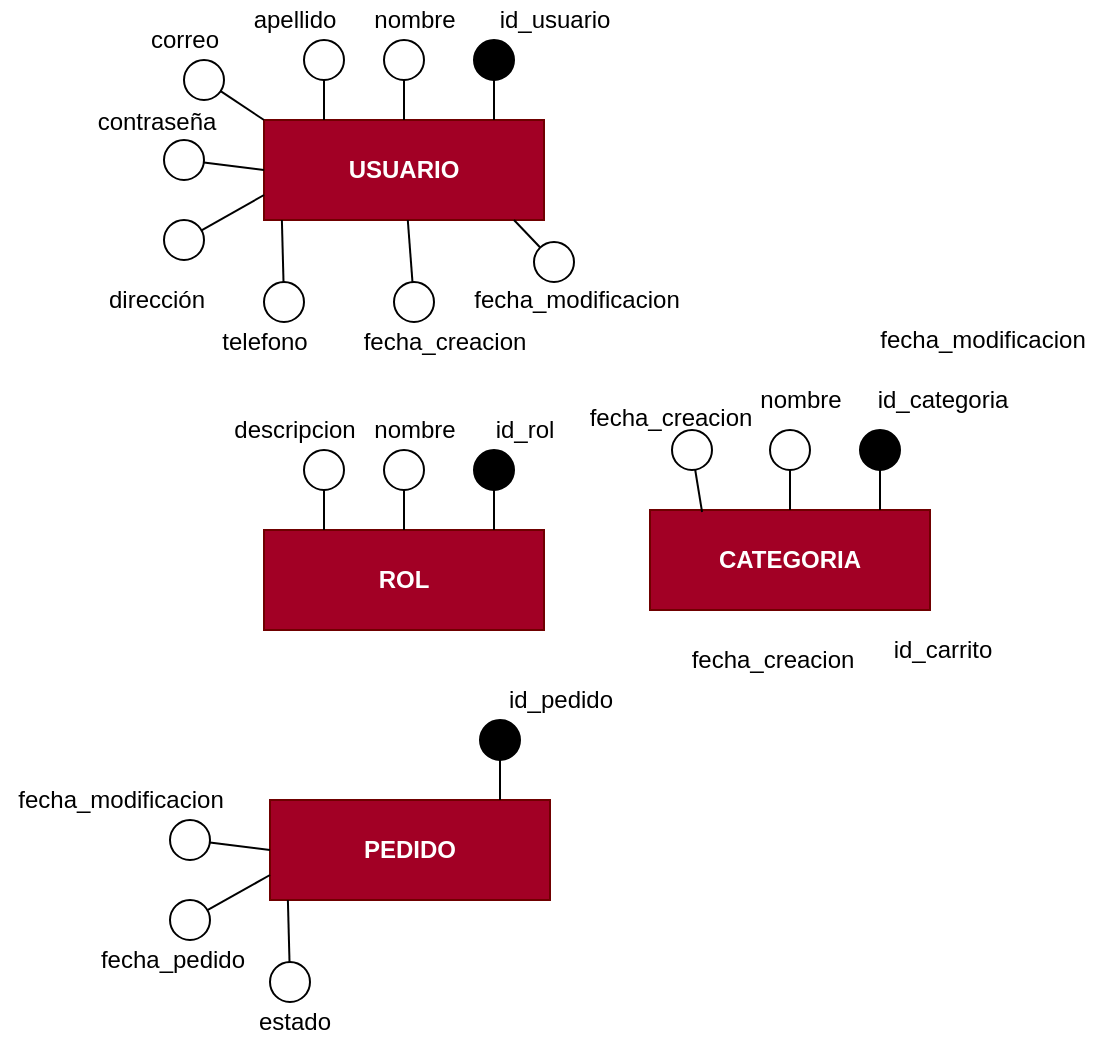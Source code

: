 <mxfile version="24.7.17" pages="2">
  <diagram id="wAy4vhd5XbK0gGwZ-0dk" name="Entidades">
    <mxGraphModel dx="1862" dy="532" grid="1" gridSize="10" guides="1" tooltips="1" connect="1" arrows="1" fold="1" page="1" pageScale="1" pageWidth="827" pageHeight="1169" math="0" shadow="0">
      <root>
        <mxCell id="0" />
        <mxCell id="1" parent="0" />
        <mxCell id="grWFi5fEnYfhVKXlS2z6-1" value="USUARIO" style="rounded=0;whiteSpace=wrap;html=1;fillColor=#a20025;strokeColor=#6F0000;fontColor=#ffffff;fontStyle=1" parent="1" vertex="1">
          <mxGeometry x="65" y="90" width="140" height="50" as="geometry" />
        </mxCell>
        <mxCell id="grWFi5fEnYfhVKXlS2z6-2" value="" style="ellipse;whiteSpace=wrap;html=1;fillColor=#000000;" parent="1" vertex="1">
          <mxGeometry x="170" y="50" width="20" height="20" as="geometry" />
        </mxCell>
        <mxCell id="grWFi5fEnYfhVKXlS2z6-3" value="" style="endArrow=none;html=1;" parent="1" target="grWFi5fEnYfhVKXlS2z6-2" edge="1">
          <mxGeometry width="50" height="50" relative="1" as="geometry">
            <mxPoint x="180" y="90" as="sourcePoint" />
            <mxPoint x="425" y="210" as="targetPoint" />
          </mxGeometry>
        </mxCell>
        <mxCell id="grWFi5fEnYfhVKXlS2z6-4" value="" style="ellipse;whiteSpace=wrap;html=1;fillColor=#FFFFFF;" parent="1" vertex="1">
          <mxGeometry x="125" y="50" width="20" height="20" as="geometry" />
        </mxCell>
        <mxCell id="grWFi5fEnYfhVKXlS2z6-5" value="" style="endArrow=none;html=1;" parent="1" target="grWFi5fEnYfhVKXlS2z6-4" edge="1">
          <mxGeometry width="50" height="50" relative="1" as="geometry">
            <mxPoint x="135" y="90" as="sourcePoint" />
            <mxPoint x="380" y="210" as="targetPoint" />
          </mxGeometry>
        </mxCell>
        <mxCell id="grWFi5fEnYfhVKXlS2z6-6" value="" style="ellipse;whiteSpace=wrap;html=1;fillColor=#FFFFFF;" parent="1" vertex="1">
          <mxGeometry x="85" y="50" width="20" height="20" as="geometry" />
        </mxCell>
        <mxCell id="grWFi5fEnYfhVKXlS2z6-7" value="" style="endArrow=none;html=1;" parent="1" target="grWFi5fEnYfhVKXlS2z6-6" edge="1">
          <mxGeometry width="50" height="50" relative="1" as="geometry">
            <mxPoint x="95" y="90" as="sourcePoint" />
            <mxPoint x="340" y="210" as="targetPoint" />
          </mxGeometry>
        </mxCell>
        <mxCell id="grWFi5fEnYfhVKXlS2z6-8" value="" style="ellipse;whiteSpace=wrap;html=1;fillColor=#FFFFFF;" parent="1" vertex="1">
          <mxGeometry x="25" y="60" width="20" height="20" as="geometry" />
        </mxCell>
        <mxCell id="grWFi5fEnYfhVKXlS2z6-9" value="" style="endArrow=none;html=1;exitX=0;exitY=0;exitDx=0;exitDy=0;" parent="1" source="grWFi5fEnYfhVKXlS2z6-1" target="grWFi5fEnYfhVKXlS2z6-8" edge="1">
          <mxGeometry width="50" height="50" relative="1" as="geometry">
            <mxPoint x="35" y="90" as="sourcePoint" />
            <mxPoint x="280" y="210" as="targetPoint" />
          </mxGeometry>
        </mxCell>
        <mxCell id="grWFi5fEnYfhVKXlS2z6-10" value="nombre" style="text;html=1;align=center;verticalAlign=middle;resizable=0;points=[];autosize=1;" parent="1" vertex="1">
          <mxGeometry x="110" y="30" width="60" height="20" as="geometry" />
        </mxCell>
        <mxCell id="grWFi5fEnYfhVKXlS2z6-11" value="id_usuario" style="text;html=1;align=center;verticalAlign=middle;resizable=0;points=[];autosize=1;" parent="1" vertex="1">
          <mxGeometry x="175" y="30" width="70" height="20" as="geometry" />
        </mxCell>
        <mxCell id="grWFi5fEnYfhVKXlS2z6-12" value="apellido" style="text;html=1;align=center;verticalAlign=middle;resizable=0;points=[];autosize=1;" parent="1" vertex="1">
          <mxGeometry x="50" y="30" width="60" height="20" as="geometry" />
        </mxCell>
        <mxCell id="grWFi5fEnYfhVKXlS2z6-13" value="correo" style="text;html=1;align=center;verticalAlign=middle;resizable=0;points=[];autosize=1;" parent="1" vertex="1">
          <mxGeometry y="40" width="50" height="20" as="geometry" />
        </mxCell>
        <mxCell id="grWFi5fEnYfhVKXlS2z6-14" value="" style="ellipse;whiteSpace=wrap;html=1;fillColor=#FFFFFF;" parent="1" vertex="1">
          <mxGeometry x="15" y="100" width="20" height="20" as="geometry" />
        </mxCell>
        <mxCell id="grWFi5fEnYfhVKXlS2z6-15" value="" style="endArrow=none;html=1;exitX=0;exitY=0.5;exitDx=0;exitDy=0;" parent="1" source="grWFi5fEnYfhVKXlS2z6-1" target="grWFi5fEnYfhVKXlS2z6-14" edge="1">
          <mxGeometry width="50" height="50" relative="1" as="geometry">
            <mxPoint x="65" y="100" as="sourcePoint" />
            <mxPoint x="280" y="290" as="targetPoint" />
          </mxGeometry>
        </mxCell>
        <mxCell id="grWFi5fEnYfhVKXlS2z6-16" value="" style="ellipse;whiteSpace=wrap;html=1;fillColor=#FFFFFF;" parent="1" vertex="1">
          <mxGeometry x="15" y="140" width="20" height="20" as="geometry" />
        </mxCell>
        <mxCell id="grWFi5fEnYfhVKXlS2z6-17" value="" style="endArrow=none;html=1;exitX=0;exitY=0.75;exitDx=0;exitDy=0;" parent="1" source="grWFi5fEnYfhVKXlS2z6-1" target="grWFi5fEnYfhVKXlS2z6-16" edge="1">
          <mxGeometry width="50" height="50" relative="1" as="geometry">
            <mxPoint x="85" y="140" as="sourcePoint" />
            <mxPoint x="330" y="320" as="targetPoint" />
          </mxGeometry>
        </mxCell>
        <mxCell id="grWFi5fEnYfhVKXlS2z6-18" value="contraseña" style="text;html=1;align=center;verticalAlign=middle;resizable=0;points=[];autosize=1;" parent="1" vertex="1">
          <mxGeometry x="-29" y="81" width="80" height="20" as="geometry" />
        </mxCell>
        <mxCell id="grWFi5fEnYfhVKXlS2z6-19" value="dirección" style="text;html=1;align=center;verticalAlign=middle;resizable=0;points=[];autosize=1;" parent="1" vertex="1">
          <mxGeometry x="-24" y="170" width="70" height="20" as="geometry" />
        </mxCell>
        <mxCell id="grWFi5fEnYfhVKXlS2z6-20" value="" style="ellipse;whiteSpace=wrap;html=1;fillColor=#FFFFFF;" parent="1" vertex="1">
          <mxGeometry x="65" y="171" width="20" height="20" as="geometry" />
        </mxCell>
        <mxCell id="grWFi5fEnYfhVKXlS2z6-21" value="" style="endArrow=none;html=1;exitX=0.421;exitY=0.98;exitDx=0;exitDy=0;exitPerimeter=0;" parent="1" target="grWFi5fEnYfhVKXlS2z6-20" edge="1">
          <mxGeometry width="50" height="50" relative="1" as="geometry">
            <mxPoint x="73.94" y="140" as="sourcePoint" />
            <mxPoint x="320" y="321" as="targetPoint" />
          </mxGeometry>
        </mxCell>
        <mxCell id="grWFi5fEnYfhVKXlS2z6-22" value="telefono" style="text;html=1;align=center;verticalAlign=middle;resizable=0;points=[];autosize=1;" parent="1" vertex="1">
          <mxGeometry x="35" y="191" width="60" height="20" as="geometry" />
        </mxCell>
        <mxCell id="grWFi5fEnYfhVKXlS2z6-29" value="" style="ellipse;whiteSpace=wrap;html=1;fillColor=#FFFFFF;" parent="1" vertex="1">
          <mxGeometry x="130" y="171" width="20" height="20" as="geometry" />
        </mxCell>
        <mxCell id="grWFi5fEnYfhVKXlS2z6-30" value="" style="endArrow=none;html=1;" parent="1" source="grWFi5fEnYfhVKXlS2z6-1" target="grWFi5fEnYfhVKXlS2z6-29" edge="1">
          <mxGeometry width="50" height="50" relative="1" as="geometry">
            <mxPoint x="140" y="141" as="sourcePoint" />
            <mxPoint x="370" y="332" as="targetPoint" />
          </mxGeometry>
        </mxCell>
        <mxCell id="grWFi5fEnYfhVKXlS2z6-31" value="" style="ellipse;whiteSpace=wrap;html=1;fillColor=#FFFFFF;" parent="1" vertex="1">
          <mxGeometry x="200" y="151" width="20" height="20" as="geometry" />
        </mxCell>
        <mxCell id="grWFi5fEnYfhVKXlS2z6-32" value="" style="endArrow=none;html=1;exitX=0.25;exitY=1;exitDx=0;exitDy=0;" parent="1" target="grWFi5fEnYfhVKXlS2z6-31" edge="1">
          <mxGeometry width="50" height="50" relative="1" as="geometry">
            <mxPoint x="190" y="140" as="sourcePoint" />
            <mxPoint x="420" y="331" as="targetPoint" />
          </mxGeometry>
        </mxCell>
        <mxCell id="grWFi5fEnYfhVKXlS2z6-33" value="fecha_creacion" style="text;html=1;align=center;verticalAlign=middle;resizable=0;points=[];autosize=1;" parent="1" vertex="1">
          <mxGeometry x="105" y="191" width="100" height="20" as="geometry" />
        </mxCell>
        <mxCell id="grWFi5fEnYfhVKXlS2z6-34" value="fecha_modificacion" style="text;html=1;align=center;verticalAlign=middle;resizable=0;points=[];autosize=1;" parent="1" vertex="1">
          <mxGeometry x="161" y="170" width="120" height="20" as="geometry" />
        </mxCell>
        <mxCell id="grWFi5fEnYfhVKXlS2z6-56" value="fecha_modificacion" style="text;html=1;align=center;verticalAlign=middle;resizable=0;points=[];autosize=1;" parent="1" vertex="1">
          <mxGeometry x="364" y="190" width="120" height="20" as="geometry" />
        </mxCell>
        <mxCell id="VEZ3CeDTypVAN3sfgGV9-2" value="ROL" style="rounded=0;whiteSpace=wrap;html=1;fillColor=#a20025;strokeColor=#6F0000;fontColor=#ffffff;fontStyle=1" parent="1" vertex="1">
          <mxGeometry x="65" y="295" width="140" height="50" as="geometry" />
        </mxCell>
        <mxCell id="VEZ3CeDTypVAN3sfgGV9-3" value="" style="ellipse;whiteSpace=wrap;html=1;fillColor=#000000;" parent="1" vertex="1">
          <mxGeometry x="170" y="255" width="20" height="20" as="geometry" />
        </mxCell>
        <mxCell id="VEZ3CeDTypVAN3sfgGV9-4" value="" style="endArrow=none;html=1;" parent="1" target="VEZ3CeDTypVAN3sfgGV9-3" edge="1">
          <mxGeometry width="50" height="50" relative="1" as="geometry">
            <mxPoint x="180" y="295" as="sourcePoint" />
            <mxPoint x="425" y="415" as="targetPoint" />
          </mxGeometry>
        </mxCell>
        <mxCell id="VEZ3CeDTypVAN3sfgGV9-5" value="" style="ellipse;whiteSpace=wrap;html=1;fillColor=#FFFFFF;" parent="1" vertex="1">
          <mxGeometry x="125" y="255" width="20" height="20" as="geometry" />
        </mxCell>
        <mxCell id="VEZ3CeDTypVAN3sfgGV9-6" value="" style="endArrow=none;html=1;" parent="1" target="VEZ3CeDTypVAN3sfgGV9-5" edge="1">
          <mxGeometry width="50" height="50" relative="1" as="geometry">
            <mxPoint x="135" y="295" as="sourcePoint" />
            <mxPoint x="380" y="415" as="targetPoint" />
          </mxGeometry>
        </mxCell>
        <mxCell id="VEZ3CeDTypVAN3sfgGV9-7" value="" style="ellipse;whiteSpace=wrap;html=1;fillColor=#FFFFFF;" parent="1" vertex="1">
          <mxGeometry x="85" y="255" width="20" height="20" as="geometry" />
        </mxCell>
        <mxCell id="VEZ3CeDTypVAN3sfgGV9-8" value="" style="endArrow=none;html=1;" parent="1" target="VEZ3CeDTypVAN3sfgGV9-7" edge="1">
          <mxGeometry width="50" height="50" relative="1" as="geometry">
            <mxPoint x="95" y="295" as="sourcePoint" />
            <mxPoint x="340" y="415" as="targetPoint" />
          </mxGeometry>
        </mxCell>
        <mxCell id="VEZ3CeDTypVAN3sfgGV9-11" value="nombre" style="text;html=1;align=center;verticalAlign=middle;resizable=0;points=[];autosize=1;" parent="1" vertex="1">
          <mxGeometry x="110" y="235" width="60" height="20" as="geometry" />
        </mxCell>
        <mxCell id="VEZ3CeDTypVAN3sfgGV9-12" value="id_rol" style="text;html=1;align=center;verticalAlign=middle;resizable=0;points=[];autosize=1;" parent="1" vertex="1">
          <mxGeometry x="170" y="235" width="50" height="20" as="geometry" />
        </mxCell>
        <mxCell id="VEZ3CeDTypVAN3sfgGV9-13" value="descripcion" style="text;html=1;align=center;verticalAlign=middle;resizable=0;points=[];autosize=1;" parent="1" vertex="1">
          <mxGeometry x="40" y="235" width="80" height="20" as="geometry" />
        </mxCell>
        <mxCell id="6MHuE7Aki8oT2BPWVEkP-1" value="CATEGORIA" style="rounded=0;whiteSpace=wrap;html=1;fillColor=#a20025;strokeColor=#6F0000;fontColor=#ffffff;fontStyle=1" parent="1" vertex="1">
          <mxGeometry x="258" y="285" width="140" height="50" as="geometry" />
        </mxCell>
        <mxCell id="6MHuE7Aki8oT2BPWVEkP-2" value="" style="ellipse;whiteSpace=wrap;html=1;fillColor=#000000;" parent="1" vertex="1">
          <mxGeometry x="363" y="245" width="20" height="20" as="geometry" />
        </mxCell>
        <mxCell id="6MHuE7Aki8oT2BPWVEkP-3" value="" style="endArrow=none;html=1;" parent="1" target="6MHuE7Aki8oT2BPWVEkP-2" edge="1">
          <mxGeometry width="50" height="50" relative="1" as="geometry">
            <mxPoint x="373" y="285" as="sourcePoint" />
            <mxPoint x="618" y="405" as="targetPoint" />
          </mxGeometry>
        </mxCell>
        <mxCell id="6MHuE7Aki8oT2BPWVEkP-4" value="" style="ellipse;whiteSpace=wrap;html=1;fillColor=#FFFFFF;" parent="1" vertex="1">
          <mxGeometry x="318" y="245" width="20" height="20" as="geometry" />
        </mxCell>
        <mxCell id="6MHuE7Aki8oT2BPWVEkP-5" value="" style="endArrow=none;html=1;" parent="1" target="6MHuE7Aki8oT2BPWVEkP-4" edge="1">
          <mxGeometry width="50" height="50" relative="1" as="geometry">
            <mxPoint x="328" y="285" as="sourcePoint" />
            <mxPoint x="573" y="405" as="targetPoint" />
          </mxGeometry>
        </mxCell>
        <mxCell id="6MHuE7Aki8oT2BPWVEkP-8" value="nombre" style="text;html=1;align=center;verticalAlign=middle;resizable=0;points=[];autosize=1;" parent="1" vertex="1">
          <mxGeometry x="303" y="220" width="60" height="20" as="geometry" />
        </mxCell>
        <mxCell id="6MHuE7Aki8oT2BPWVEkP-9" value="id_categoria" style="text;html=1;align=center;verticalAlign=middle;resizable=0;points=[];autosize=1;" parent="1" vertex="1">
          <mxGeometry x="364" y="220" width="80" height="20" as="geometry" />
        </mxCell>
        <mxCell id="bo6oeLUeWREoOMR-rEIQ-1" value="PEDIDO" style="rounded=0;whiteSpace=wrap;html=1;fillColor=#a20025;strokeColor=#6F0000;fontColor=#ffffff;fontStyle=1" parent="1" vertex="1">
          <mxGeometry x="68" y="430" width="140" height="50" as="geometry" />
        </mxCell>
        <mxCell id="bo6oeLUeWREoOMR-rEIQ-2" value="" style="ellipse;whiteSpace=wrap;html=1;fillColor=#000000;" parent="1" vertex="1">
          <mxGeometry x="173" y="390" width="20" height="20" as="geometry" />
        </mxCell>
        <mxCell id="bo6oeLUeWREoOMR-rEIQ-3" value="" style="endArrow=none;html=1;" parent="1" target="bo6oeLUeWREoOMR-rEIQ-2" edge="1">
          <mxGeometry width="50" height="50" relative="1" as="geometry">
            <mxPoint x="183" y="430" as="sourcePoint" />
            <mxPoint x="428" y="550" as="targetPoint" />
          </mxGeometry>
        </mxCell>
        <mxCell id="bo6oeLUeWREoOMR-rEIQ-11" value="id_pedido" style="text;html=1;align=center;verticalAlign=middle;resizable=0;points=[];autosize=1;" parent="1" vertex="1">
          <mxGeometry x="178" y="370" width="70" height="20" as="geometry" />
        </mxCell>
        <mxCell id="bo6oeLUeWREoOMR-rEIQ-14" value="" style="ellipse;whiteSpace=wrap;html=1;fillColor=#FFFFFF;" parent="1" vertex="1">
          <mxGeometry x="18" y="440" width="20" height="20" as="geometry" />
        </mxCell>
        <mxCell id="bo6oeLUeWREoOMR-rEIQ-15" value="" style="endArrow=none;html=1;exitX=0;exitY=0.5;exitDx=0;exitDy=0;" parent="1" source="bo6oeLUeWREoOMR-rEIQ-1" target="bo6oeLUeWREoOMR-rEIQ-14" edge="1">
          <mxGeometry width="50" height="50" relative="1" as="geometry">
            <mxPoint x="68" y="440" as="sourcePoint" />
            <mxPoint x="283" y="630" as="targetPoint" />
          </mxGeometry>
        </mxCell>
        <mxCell id="bo6oeLUeWREoOMR-rEIQ-16" value="" style="ellipse;whiteSpace=wrap;html=1;fillColor=#FFFFFF;" parent="1" vertex="1">
          <mxGeometry x="18" y="480" width="20" height="20" as="geometry" />
        </mxCell>
        <mxCell id="bo6oeLUeWREoOMR-rEIQ-17" value="" style="endArrow=none;html=1;exitX=0;exitY=0.75;exitDx=0;exitDy=0;" parent="1" source="bo6oeLUeWREoOMR-rEIQ-1" target="bo6oeLUeWREoOMR-rEIQ-16" edge="1">
          <mxGeometry width="50" height="50" relative="1" as="geometry">
            <mxPoint x="88" y="480" as="sourcePoint" />
            <mxPoint x="333" y="660" as="targetPoint" />
          </mxGeometry>
        </mxCell>
        <mxCell id="bo6oeLUeWREoOMR-rEIQ-18" value="fecha_modificacion" style="text;html=1;align=center;verticalAlign=middle;resizable=0;points=[];autosize=1;" parent="1" vertex="1">
          <mxGeometry x="-67" y="420" width="120" height="20" as="geometry" />
        </mxCell>
        <mxCell id="bo6oeLUeWREoOMR-rEIQ-19" value="fecha_pedido" style="text;html=1;align=center;verticalAlign=middle;resizable=0;points=[];autosize=1;" parent="1" vertex="1">
          <mxGeometry x="-26" y="500" width="90" height="20" as="geometry" />
        </mxCell>
        <mxCell id="bo6oeLUeWREoOMR-rEIQ-20" value="" style="ellipse;whiteSpace=wrap;html=1;fillColor=#FFFFFF;" parent="1" vertex="1">
          <mxGeometry x="68" y="511" width="20" height="20" as="geometry" />
        </mxCell>
        <mxCell id="bo6oeLUeWREoOMR-rEIQ-21" value="" style="endArrow=none;html=1;exitX=0.421;exitY=0.98;exitDx=0;exitDy=0;exitPerimeter=0;" parent="1" target="bo6oeLUeWREoOMR-rEIQ-20" edge="1">
          <mxGeometry width="50" height="50" relative="1" as="geometry">
            <mxPoint x="76.94" y="480" as="sourcePoint" />
            <mxPoint x="323" y="661" as="targetPoint" />
          </mxGeometry>
        </mxCell>
        <mxCell id="bo6oeLUeWREoOMR-rEIQ-22" value="estado" style="text;html=1;align=center;verticalAlign=middle;resizable=0;points=[];autosize=1;" parent="1" vertex="1">
          <mxGeometry x="55" y="531" width="50" height="20" as="geometry" />
        </mxCell>
        <mxCell id="T3vL6f9uhzSgvhDSYpIT-6" value="fecha_creacion" style="text;html=1;align=center;verticalAlign=middle;resizable=0;points=[];autosize=1;" parent="1" vertex="1">
          <mxGeometry x="269" y="350" width="100" height="20" as="geometry" />
        </mxCell>
        <mxCell id="T3vL6f9uhzSgvhDSYpIT-7" value="id_carrito" style="text;html=1;align=center;verticalAlign=middle;resizable=0;points=[];autosize=1;" parent="1" vertex="1">
          <mxGeometry x="369" y="345" width="70" height="20" as="geometry" />
        </mxCell>
        <mxCell id="zt8ALn9wqM6WxY6WZwOs-7" value="" style="ellipse;whiteSpace=wrap;html=1;fillColor=#FFFFFF;" parent="1" vertex="1">
          <mxGeometry x="269" y="245" width="20" height="20" as="geometry" />
        </mxCell>
        <mxCell id="zt8ALn9wqM6WxY6WZwOs-8" value="" style="endArrow=none;html=1;exitX=0.186;exitY=0.02;exitDx=0;exitDy=0;exitPerimeter=0;" parent="1" source="6MHuE7Aki8oT2BPWVEkP-1" target="zt8ALn9wqM6WxY6WZwOs-7" edge="1">
          <mxGeometry width="50" height="50" relative="1" as="geometry">
            <mxPoint x="277" y="294" as="sourcePoint" />
            <mxPoint x="522" y="414" as="targetPoint" />
          </mxGeometry>
        </mxCell>
        <mxCell id="zt8ALn9wqM6WxY6WZwOs-9" value="fecha_creacion" style="text;html=1;align=center;verticalAlign=middle;resizable=0;points=[];autosize=1;" parent="1" vertex="1">
          <mxGeometry x="218" y="229" width="100" height="20" as="geometry" />
        </mxCell>
      </root>
    </mxGraphModel>
  </diagram>
  <diagram id="VW_XBs6m2YfaLqQFxUcZ" name="MER">
    <mxGraphModel dx="1707" dy="1621" grid="1" gridSize="10" guides="1" tooltips="1" connect="1" arrows="1" fold="1" page="1" pageScale="1" pageWidth="827" pageHeight="1169" math="0" shadow="0">
      <root>
        <mxCell id="Z3spTxhH57qIlpv7ylv0-0" />
        <mxCell id="Z3spTxhH57qIlpv7ylv0-1" parent="Z3spTxhH57qIlpv7ylv0-0" />
        <mxCell id="l-ne9ccshcU57YY2pR9I-0" value="PERSONA" style="rounded=0;whiteSpace=wrap;html=1;fontStyle=1;fillColor=#a20025;strokeColor=#6F0000;fontColor=#ffffff;" parent="Z3spTxhH57qIlpv7ylv0-1" vertex="1">
          <mxGeometry x="-31.87" y="86.5" width="105" height="50" as="geometry" />
        </mxCell>
        <mxCell id="l-ne9ccshcU57YY2pR9I-80" style="edgeStyle=orthogonalEdgeStyle;rounded=0;orthogonalLoop=1;jettySize=auto;html=1;endArrow=none;endFill=0;" parent="Z3spTxhH57qIlpv7ylv0-1" source="l-ne9ccshcU57YY2pR9I-50" target="l-ne9ccshcU57YY2pR9I-79" edge="1">
          <mxGeometry relative="1" as="geometry">
            <Array as="points">
              <mxPoint x="60" y="209" />
              <mxPoint x="60" y="209" />
            </Array>
          </mxGeometry>
        </mxCell>
        <mxCell id="MzJG05x5XLoFThyvNWXc-15" style="edgeStyle=orthogonalEdgeStyle;rounded=0;orthogonalLoop=1;jettySize=auto;html=1;endArrow=none;endFill=0;" parent="Z3spTxhH57qIlpv7ylv0-1" source="l-ne9ccshcU57YY2pR9I-50" target="MzJG05x5XLoFThyvNWXc-13" edge="1">
          <mxGeometry relative="1" as="geometry">
            <Array as="points">
              <mxPoint x="70" y="329" />
            </Array>
          </mxGeometry>
        </mxCell>
        <mxCell id="l-ne9ccshcU57YY2pR9I-50" value="PRODUCTO" style="rounded=0;whiteSpace=wrap;html=1;fontStyle=1;fillColor=#a20025;strokeColor=#6F0000;fontColor=#ffffff;" parent="Z3spTxhH57qIlpv7ylv0-1" vertex="1">
          <mxGeometry x="54.99" y="185.5" width="110" height="50" as="geometry" />
        </mxCell>
        <mxCell id="l-ne9ccshcU57YY2pR9I-81" style="edgeStyle=orthogonalEdgeStyle;rounded=0;orthogonalLoop=1;jettySize=auto;html=1;endArrow=none;endFill=0;" parent="Z3spTxhH57qIlpv7ylv0-1" source="l-ne9ccshcU57YY2pR9I-65" target="l-ne9ccshcU57YY2pR9I-79" edge="1">
          <mxGeometry relative="1" as="geometry" />
        </mxCell>
        <mxCell id="hhBCpjIa5pnvO6Dx_Ga9-7" style="edgeStyle=orthogonalEdgeStyle;rounded=0;orthogonalLoop=1;jettySize=auto;html=1;endArrow=none;endFill=0;" parent="Z3spTxhH57qIlpv7ylv0-1" source="l-ne9ccshcU57YY2pR9I-65" target="hhBCpjIa5pnvO6Dx_Ga9-6" edge="1">
          <mxGeometry relative="1" as="geometry">
            <Array as="points">
              <mxPoint x="-239" y="115" />
            </Array>
          </mxGeometry>
        </mxCell>
        <mxCell id="l-ne9ccshcU57YY2pR9I-65" value="CARRITO" style="rounded=0;whiteSpace=wrap;html=1;fontStyle=1;fillColor=#a20025;strokeColor=#6F0000;fontColor=#ffffff;" parent="Z3spTxhH57qIlpv7ylv0-1" vertex="1">
          <mxGeometry x="-290" y="184.5" width="102.5" height="50" as="geometry" />
        </mxCell>
        <mxCell id="l-ne9ccshcU57YY2pR9I-79" value="carrito_producto" style="rhombus;whiteSpace=wrap;html=1;fillColor=#fff2cc;strokeColor=#d6b656;" parent="Z3spTxhH57qIlpv7ylv0-1" vertex="1">
          <mxGeometry x="-122.24" y="184" width="108.75" height="50" as="geometry" />
        </mxCell>
        <mxCell id="l-ne9ccshcU57YY2pR9I-82" value="N&amp;nbsp;: M" style="text;html=1;align=center;verticalAlign=middle;resizable=0;points=[];autosize=1;fontStyle=1" parent="Z3spTxhH57qIlpv7ylv0-1" vertex="1">
          <mxGeometry x="-87.86" y="162" width="40" height="20" as="geometry" />
        </mxCell>
        <mxCell id="l-ne9ccshcU57YY2pR9I-112" value="" style="ellipse;whiteSpace=wrap;html=1;aspect=fixed;" parent="Z3spTxhH57qIlpv7ylv0-1" vertex="1">
          <mxGeometry x="-31.87" y="233.57" width="20" height="20" as="geometry" />
        </mxCell>
        <mxCell id="l-ne9ccshcU57YY2pR9I-113" value="" style="endArrow=none;html=1;" parent="Z3spTxhH57qIlpv7ylv0-1" target="l-ne9ccshcU57YY2pR9I-112" edge="1">
          <mxGeometry width="50" height="50" relative="1" as="geometry">
            <mxPoint x="-49.681" y="225.421" as="sourcePoint" />
            <mxPoint x="183.13" y="191.57" as="targetPoint" />
          </mxGeometry>
        </mxCell>
        <mxCell id="l-ne9ccshcU57YY2pR9I-114" value="cantidad" style="text;html=1;align=center;verticalAlign=middle;resizable=0;points=[];autosize=1;" parent="Z3spTxhH57qIlpv7ylv0-1" vertex="1">
          <mxGeometry x="-44.99" y="255" width="60" height="20" as="geometry" />
        </mxCell>
        <mxCell id="MzJG05x5XLoFThyvNWXc-2" value="CUENTA" style="rounded=0;whiteSpace=wrap;html=1;fontStyle=1;fillColor=#a20025;strokeColor=#6F0000;fontColor=#ffffff;" parent="Z3spTxhH57qIlpv7ylv0-1" vertex="1">
          <mxGeometry x="-290" y="-4.25" width="102.5" height="50" as="geometry" />
        </mxCell>
        <mxCell id="MzJG05x5XLoFThyvNWXc-5" style="edgeStyle=orthogonalEdgeStyle;rounded=0;orthogonalLoop=1;jettySize=auto;html=1;endArrow=none;endFill=0;" parent="Z3spTxhH57qIlpv7ylv0-1" source="MzJG05x5XLoFThyvNWXc-3" target="l-ne9ccshcU57YY2pR9I-0" edge="1">
          <mxGeometry relative="1" as="geometry">
            <Array as="points">
              <mxPoint x="-20" y="20" />
            </Array>
          </mxGeometry>
        </mxCell>
        <mxCell id="MzJG05x5XLoFThyvNWXc-7" style="edgeStyle=orthogonalEdgeStyle;rounded=0;orthogonalLoop=1;jettySize=auto;html=1;endArrow=none;endFill=0;" parent="Z3spTxhH57qIlpv7ylv0-1" source="MzJG05x5XLoFThyvNWXc-3" target="MzJG05x5XLoFThyvNWXc-2" edge="1">
          <mxGeometry relative="1" as="geometry" />
        </mxCell>
        <mxCell id="MzJG05x5XLoFThyvNWXc-3" value="usuario_rol" style="rhombus;whiteSpace=wrap;html=1;fillColor=#fff2cc;strokeColor=#d6b656;" parent="Z3spTxhH57qIlpv7ylv0-1" vertex="1">
          <mxGeometry x="-146.25" y="-1.25" width="100" height="45" as="geometry" />
        </mxCell>
        <mxCell id="MzJG05x5XLoFThyvNWXc-8" value="N : 1" style="text;html=1;align=center;verticalAlign=middle;resizable=0;points=[];autosize=1;fontStyle=1" parent="Z3spTxhH57qIlpv7ylv0-1" vertex="1">
          <mxGeometry x="-121.25" y="-32" width="50" height="30" as="geometry" />
        </mxCell>
        <mxCell id="MzJG05x5XLoFThyvNWXc-16" style="edgeStyle=orthogonalEdgeStyle;rounded=0;orthogonalLoop=1;jettySize=auto;html=1;endArrow=none;endFill=0;" parent="Z3spTxhH57qIlpv7ylv0-1" source="MzJG05x5XLoFThyvNWXc-11" target="MzJG05x5XLoFThyvNWXc-13" edge="1">
          <mxGeometry relative="1" as="geometry" />
        </mxCell>
        <mxCell id="MzJG05x5XLoFThyvNWXc-11" value="CATEGORIA" style="rounded=0;whiteSpace=wrap;html=1;fontStyle=1;fillColor=#a20025;strokeColor=#6F0000;fontColor=#ffffff;" parent="Z3spTxhH57qIlpv7ylv0-1" vertex="1">
          <mxGeometry x="-288.75" y="304.25" width="110" height="50" as="geometry" />
        </mxCell>
        <mxCell id="MzJG05x5XLoFThyvNWXc-13" value="categoria_prod" style="rhombus;whiteSpace=wrap;html=1;fillColor=#fff2cc;strokeColor=#d6b656;rotation=0;" parent="Z3spTxhH57qIlpv7ylv0-1" vertex="1">
          <mxGeometry x="-106.24" y="303" width="121.25" height="52.5" as="geometry" />
        </mxCell>
        <mxCell id="MzJG05x5XLoFThyvNWXc-14" value="N : M" style="text;html=1;align=center;verticalAlign=middle;resizable=0;points=[];autosize=1;fontStyle=1" parent="Z3spTxhH57qIlpv7ylv0-1" vertex="1">
          <mxGeometry x="-62.62" y="281" width="40" height="20" as="geometry" />
        </mxCell>
        <mxCell id="hhBCpjIa5pnvO6Dx_Ga9-8" style="edgeStyle=orthogonalEdgeStyle;rounded=0;orthogonalLoop=1;jettySize=auto;html=1;endArrow=none;endFill=0;" parent="Z3spTxhH57qIlpv7ylv0-1" source="hhBCpjIa5pnvO6Dx_Ga9-6" target="l-ne9ccshcU57YY2pR9I-0" edge="1">
          <mxGeometry relative="1" as="geometry">
            <Array as="points">
              <mxPoint x="-70" y="112" />
              <mxPoint x="-70" y="112" />
            </Array>
          </mxGeometry>
        </mxCell>
        <mxCell id="hhBCpjIa5pnvO6Dx_Ga9-6" value="tiene_carrito" style="rhombus;whiteSpace=wrap;html=1;fillColor=#fff2cc;strokeColor=#d6b656;" parent="Z3spTxhH57qIlpv7ylv0-1" vertex="1">
          <mxGeometry x="-196.62" y="88" width="108.75" height="50" as="geometry" />
        </mxCell>
        <mxCell id="hhBCpjIa5pnvO6Dx_Ga9-9" value="N&amp;nbsp;: 1" style="text;html=1;align=center;verticalAlign=middle;resizable=0;points=[];autosize=1;fontStyle=1" parent="Z3spTxhH57qIlpv7ylv0-1" vertex="1">
          <mxGeometry x="-162.24" y="66.5" width="40" height="20" as="geometry" />
        </mxCell>
        <mxCell id="hhBCpjIa5pnvO6Dx_Ga9-23" value="" style="ellipse;whiteSpace=wrap;html=1;aspect=fixed;" parent="Z3spTxhH57qIlpv7ylv0-1" vertex="1">
          <mxGeometry x="-122.87" y="230.57" width="20" height="20" as="geometry" />
        </mxCell>
        <mxCell id="hhBCpjIa5pnvO6Dx_Ga9-24" value="" style="endArrow=none;html=1;" parent="Z3spTxhH57qIlpv7ylv0-1" source="l-ne9ccshcU57YY2pR9I-79" target="hhBCpjIa5pnvO6Dx_Ga9-23" edge="1">
          <mxGeometry width="50" height="50" relative="1" as="geometry">
            <mxPoint x="-146.251" y="229.421" as="sourcePoint" />
            <mxPoint x="86.56" y="195.57" as="targetPoint" />
          </mxGeometry>
        </mxCell>
        <mxCell id="hhBCpjIa5pnvO6Dx_Ga9-25" value="estado" style="text;html=1;align=center;verticalAlign=middle;resizable=0;points=[];autosize=1;" parent="Z3spTxhH57qIlpv7ylv0-1" vertex="1">
          <mxGeometry x="-137.87" y="252" width="50" height="20" as="geometry" />
        </mxCell>
        <mxCell id="zcw-TY9elH7gIa7R2bIG-10" style="edgeStyle=orthogonalEdgeStyle;rounded=0;orthogonalLoop=1;jettySize=auto;html=1;endArrow=none;endFill=0;" parent="Z3spTxhH57qIlpv7ylv0-1" source="zcw-TY9elH7gIa7R2bIG-7" target="zcw-TY9elH7gIa7R2bIG-8" edge="1">
          <mxGeometry relative="1" as="geometry" />
        </mxCell>
        <mxCell id="zcw-TY9elH7gIa7R2bIG-7" value="HISTORIAL_ INVENTARIO" style="rounded=0;whiteSpace=wrap;html=1;fontStyle=1;fillColor=#a20025;strokeColor=#6F0000;fontColor=#ffffff;" parent="Z3spTxhH57qIlpv7ylv0-1" vertex="1">
          <mxGeometry x="-290" y="390" width="165" height="50" as="geometry" />
        </mxCell>
        <mxCell id="zcw-TY9elH7gIa7R2bIG-11" style="edgeStyle=orthogonalEdgeStyle;rounded=0;orthogonalLoop=1;jettySize=auto;html=1;endArrow=none;endFill=0;" parent="Z3spTxhH57qIlpv7ylv0-1" source="zcw-TY9elH7gIa7R2bIG-8" target="l-ne9ccshcU57YY2pR9I-50" edge="1">
          <mxGeometry relative="1" as="geometry">
            <Array as="points">
              <mxPoint x="100" y="415" />
            </Array>
          </mxGeometry>
        </mxCell>
        <mxCell id="zcw-TY9elH7gIa7R2bIG-8" value="hist_prod" style="rhombus;whiteSpace=wrap;html=1;fillColor=#fff2cc;strokeColor=#d6b656;rotation=0;" parent="Z3spTxhH57qIlpv7ylv0-1" vertex="1">
          <mxGeometry x="-66.12" y="389.35" width="116.12" height="50.65" as="geometry" />
        </mxCell>
        <mxCell id="zcw-TY9elH7gIa7R2bIG-12" value="N : 1" style="text;html=1;align=center;verticalAlign=middle;resizable=0;points=[];autosize=1;fontStyle=1" parent="Z3spTxhH57qIlpv7ylv0-1" vertex="1">
          <mxGeometry x="-26.62" y="368.35" width="40" height="20" as="geometry" />
        </mxCell>
        <mxCell id="zcw-TY9elH7gIa7R2bIG-22" style="edgeStyle=orthogonalEdgeStyle;rounded=0;orthogonalLoop=1;jettySize=auto;html=1;endArrow=none;endFill=0;" parent="Z3spTxhH57qIlpv7ylv0-1" source="zcw-TY9elH7gIa7R2bIG-18" target="zcw-TY9elH7gIa7R2bIG-20" edge="1">
          <mxGeometry relative="1" as="geometry" />
        </mxCell>
        <mxCell id="zcw-TY9elH7gIa7R2bIG-18" value="CATASTRO" style="rounded=0;whiteSpace=wrap;html=1;fontStyle=1;fillColor=#a20025;strokeColor=#6F0000;fontColor=#ffffff;" parent="Z3spTxhH57qIlpv7ylv0-1" vertex="1">
          <mxGeometry x="-290" y="-122" width="102.5" height="50" as="geometry" />
        </mxCell>
        <mxCell id="zcw-TY9elH7gIa7R2bIG-23" style="edgeStyle=orthogonalEdgeStyle;rounded=0;orthogonalLoop=1;jettySize=auto;html=1;endArrow=none;endFill=0;" parent="Z3spTxhH57qIlpv7ylv0-1" source="zcw-TY9elH7gIa7R2bIG-20" target="l-ne9ccshcU57YY2pR9I-0" edge="1">
          <mxGeometry relative="1" as="geometry">
            <Array as="points">
              <mxPoint y="-96" />
            </Array>
          </mxGeometry>
        </mxCell>
        <mxCell id="zcw-TY9elH7gIa7R2bIG-20" value="tiene" style="rhombus;whiteSpace=wrap;html=1;fillColor=#fff2cc;strokeColor=#d6b656;" parent="Z3spTxhH57qIlpv7ylv0-1" vertex="1">
          <mxGeometry x="-111.87" y="-119.5" width="100" height="45" as="geometry" />
        </mxCell>
        <mxCell id="zcw-TY9elH7gIa7R2bIG-21" value="N : 1" style="text;html=1;align=center;verticalAlign=middle;resizable=0;points=[];autosize=1;fontStyle=1" parent="Z3spTxhH57qIlpv7ylv0-1" vertex="1">
          <mxGeometry x="-81.87" y="-150" width="40" height="20" as="geometry" />
        </mxCell>
        <mxCell id="4iy2LmIhVymXB1u0P0Rj-1" value="" style="ellipse;whiteSpace=wrap;html=1;aspect=fixed;" parent="Z3spTxhH57qIlpv7ylv0-1" vertex="1">
          <mxGeometry x="-131.25" y="158.94" width="20" height="20" as="geometry" />
        </mxCell>
        <mxCell id="4iy2LmIhVymXB1u0P0Rj-2" value="" style="endArrow=none;html=1;" parent="Z3spTxhH57qIlpv7ylv0-1" source="l-ne9ccshcU57YY2pR9I-79" target="4iy2LmIhVymXB1u0P0Rj-1" edge="1">
          <mxGeometry width="50" height="50" relative="1" as="geometry">
            <mxPoint x="-97.721" y="152.496" as="sourcePoint" />
            <mxPoint x="78.18" y="123.94" as="targetPoint" />
          </mxGeometry>
        </mxCell>
        <mxCell id="4iy2LmIhVymXB1u0P0Rj-3" value="precio" style="text;html=1;align=center;verticalAlign=middle;resizable=0;points=[];autosize=1;" parent="Z3spTxhH57qIlpv7ylv0-1" vertex="1">
          <mxGeometry x="-121.25" y="138.94" width="50" height="20" as="geometry" />
        </mxCell>
        <mxCell id="4iy2LmIhVymXB1u0P0Rj-4" value="" style="ellipse;whiteSpace=wrap;html=1;aspect=fixed;" parent="Z3spTxhH57qIlpv7ylv0-1" vertex="1">
          <mxGeometry x="-26.62" y="164" width="20" height="20" as="geometry" />
        </mxCell>
        <mxCell id="4iy2LmIhVymXB1u0P0Rj-5" value="" style="endArrow=none;html=1;" parent="Z3spTxhH57qIlpv7ylv0-1" source="l-ne9ccshcU57YY2pR9I-79" target="4iy2LmIhVymXB1u0P0Rj-4" edge="1">
          <mxGeometry width="50" height="50" relative="1" as="geometry">
            <mxPoint x="-39.681" y="235.421" as="sourcePoint" />
            <mxPoint x="-20" y="180" as="targetPoint" />
          </mxGeometry>
        </mxCell>
        <mxCell id="4iy2LmIhVymXB1u0P0Rj-6" value="fecha_agregado" style="text;html=1;align=center;verticalAlign=middle;resizable=0;points=[];autosize=1;" parent="Z3spTxhH57qIlpv7ylv0-1" vertex="1">
          <mxGeometry x="-63.06" y="144" width="110" height="20" as="geometry" />
        </mxCell>
      </root>
    </mxGraphModel>
  </diagram>
</mxfile>
